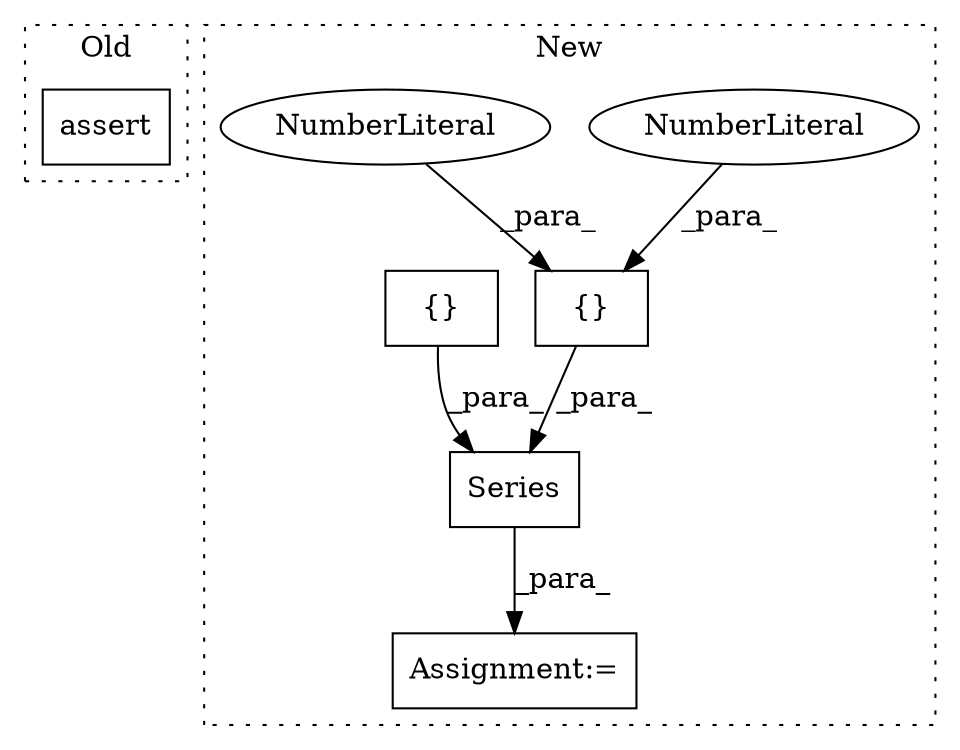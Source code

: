 digraph G {
subgraph cluster0 {
1 [label="assert" a="6" s="3442" l="7" shape="box"];
label = "Old";
style="dotted";
}
subgraph cluster1 {
2 [label="Series" a="32" s="3580,3635" l="7,1" shape="box"];
3 [label="Assignment:=" a="7" s="3572" l="1" shape="box"];
4 [label="{}" a="4" s="3489,3501" l="1,1" shape="box"];
5 [label="NumberLiteral" a="34" s="3492" l="1" shape="ellipse"];
6 [label="NumberLiteral" a="34" s="3494" l="1" shape="ellipse"];
7 [label="{}" a="4" s="3598,3622" l="1,1" shape="box"];
label = "New";
style="dotted";
}
2 -> 3 [label="_para_"];
4 -> 2 [label="_para_"];
5 -> 4 [label="_para_"];
6 -> 4 [label="_para_"];
7 -> 2 [label="_para_"];
}